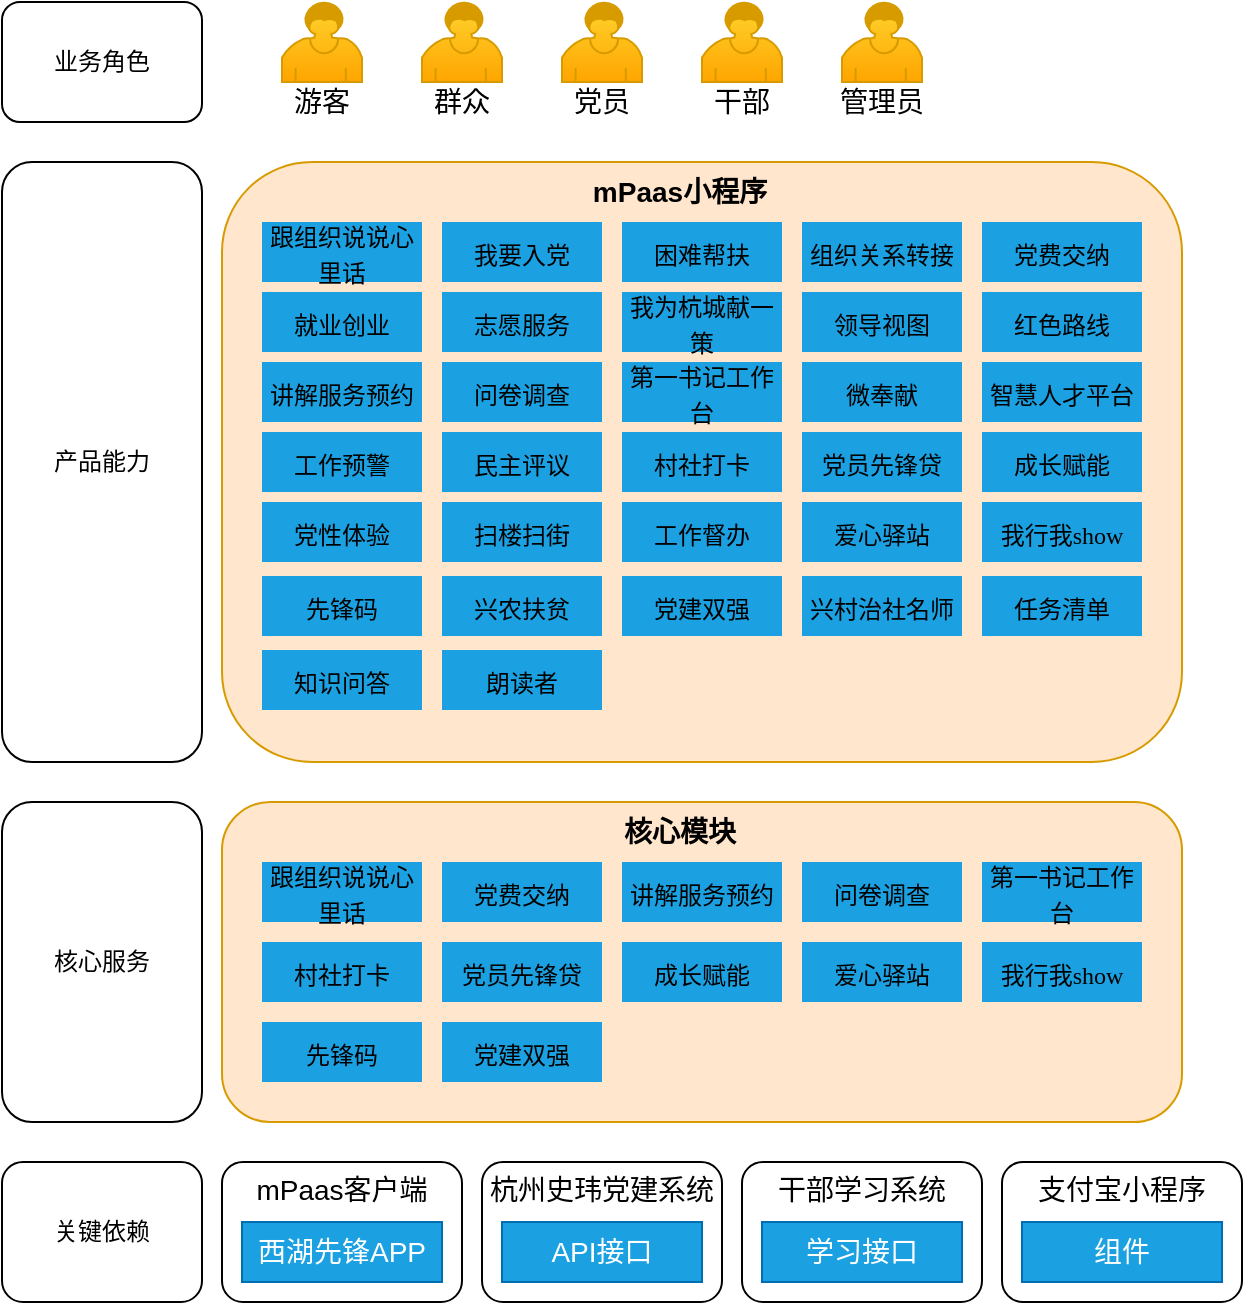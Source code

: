 <mxfile version="13.7.3" type="github">
  <diagram id="prtHgNgQTEPvFCAcTncT" name="Page-1">
    <mxGraphModel dx="892" dy="555" grid="1" gridSize="10" guides="1" tooltips="1" connect="1" arrows="1" fold="1" page="1" pageScale="1" pageWidth="827" pageHeight="1169" math="0" shadow="0">
      <root>
        <mxCell id="0" />
        <mxCell id="1" parent="0" />
        <mxCell id="B4ZthugA1VZ0yfeLqG-1-1" value="业务角色" style="rounded=1;whiteSpace=wrap;html=1;" parent="1" vertex="1">
          <mxGeometry x="80" y="80" width="100" height="60" as="geometry" />
        </mxCell>
        <mxCell id="B4ZthugA1VZ0yfeLqG-1-2" value="" style="rounded=1;whiteSpace=wrap;html=1;fillColor=#ffe6cc;strokeColor=#d79b00;" parent="1" vertex="1">
          <mxGeometry x="190" y="160" width="480" height="300" as="geometry" />
        </mxCell>
        <mxCell id="B4ZthugA1VZ0yfeLqG-1-3" value="产品能力" style="rounded=1;whiteSpace=wrap;html=1;" parent="1" vertex="1">
          <mxGeometry x="80" y="160" width="100" height="300" as="geometry" />
        </mxCell>
        <mxCell id="B4ZthugA1VZ0yfeLqG-1-4" value="核心服务" style="rounded=1;whiteSpace=wrap;html=1;" parent="1" vertex="1">
          <mxGeometry x="80" y="480" width="100" height="160" as="geometry" />
        </mxCell>
        <mxCell id="B4ZthugA1VZ0yfeLqG-1-9" value="&lt;p style=&quot;margin: 0px ; font-stretch: normal ; line-height: normal ; font-family: &amp;#34;pingfang sc&amp;#34;&quot;&gt;&lt;font color=&quot;#000000&quot;&gt;跟组织说说心里话&lt;/font&gt;&lt;/p&gt;" style="rounded=0;whiteSpace=wrap;html=1;fillColor=#1ba1e2;fontColor=#ffffff;strokeColor=none;" parent="1" vertex="1">
          <mxGeometry x="210" y="190" width="80" height="30" as="geometry" />
        </mxCell>
        <mxCell id="B4ZthugA1VZ0yfeLqG-1-10" value="mPaas小程序" style="text;html=1;strokeColor=none;fillColor=none;align=center;verticalAlign=middle;whiteSpace=wrap;rounded=0;glass=0;shadow=0;sketch=0;fontStyle=1;fontSize=14;" parent="1" vertex="1">
          <mxGeometry x="364" y="165" width="110" height="20" as="geometry" />
        </mxCell>
        <mxCell id="B4ZthugA1VZ0yfeLqG-1-11" value="&lt;p style=&quot;margin: 0px ; font-stretch: normal ; line-height: normal ; font-family: &amp;#34;pingfang sc&amp;#34;&quot;&gt;&lt;font color=&quot;#000000&quot;&gt;我要入党&lt;/font&gt;&lt;/p&gt;" style="rounded=0;whiteSpace=wrap;html=1;fillColor=#1ba1e2;fontColor=#ffffff;strokeColor=none;" parent="1" vertex="1">
          <mxGeometry x="300" y="190" width="80" height="30" as="geometry" />
        </mxCell>
        <mxCell id="B4ZthugA1VZ0yfeLqG-1-12" value="&lt;p style=&quot;margin: 0px ; font-stretch: normal ; line-height: normal ; font-family: &amp;#34;pingfang sc&amp;#34;&quot;&gt;&lt;font color=&quot;#000000&quot;&gt;&lt;span&gt;困难帮扶&lt;/span&gt;&lt;/font&gt;&lt;/p&gt;" style="rounded=0;whiteSpace=wrap;html=1;fillColor=#1ba1e2;fontColor=#ffffff;strokeColor=none;" parent="1" vertex="1">
          <mxGeometry x="390" y="190" width="80" height="30" as="geometry" />
        </mxCell>
        <mxCell id="B4ZthugA1VZ0yfeLqG-1-13" value="&lt;p style=&quot;margin: 0px ; font-stretch: normal ; line-height: normal ; font-family: &amp;#34;pingfang sc&amp;#34;&quot;&gt;&lt;font color=&quot;#000000&quot;&gt;&lt;span&gt;组织关系转接&lt;/span&gt;&lt;/font&gt;&lt;/p&gt;" style="rounded=0;whiteSpace=wrap;html=1;fillColor=#1ba1e2;fontColor=#ffffff;strokeColor=none;" parent="1" vertex="1">
          <mxGeometry x="480" y="190" width="80" height="30" as="geometry" />
        </mxCell>
        <mxCell id="B4ZthugA1VZ0yfeLqG-1-14" value="&lt;p style=&quot;margin: 0px ; font-stretch: normal ; line-height: normal ; font-family: &amp;#34;pingfang sc&amp;#34;&quot;&gt;&lt;font color=&quot;#000000&quot;&gt;&lt;span&gt;党费交纳&lt;/span&gt;&lt;/font&gt;&lt;/p&gt;" style="rounded=0;whiteSpace=wrap;html=1;fillColor=#1ba1e2;fontColor=#ffffff;strokeColor=none;" parent="1" vertex="1">
          <mxGeometry x="570" y="190" width="80" height="30" as="geometry" />
        </mxCell>
        <mxCell id="B4ZthugA1VZ0yfeLqG-1-15" value="&lt;p style=&quot;margin: 0px ; font-stretch: normal ; line-height: normal ; font-family: &amp;#34;pingfang sc&amp;#34;&quot;&gt;&lt;font color=&quot;#000000&quot;&gt;&lt;span&gt;就业创业&lt;/span&gt;&lt;/font&gt;&lt;/p&gt;" style="rounded=0;whiteSpace=wrap;html=1;fillColor=#1ba1e2;fontColor=#ffffff;strokeColor=none;" parent="1" vertex="1">
          <mxGeometry x="210" y="225" width="80" height="30" as="geometry" />
        </mxCell>
        <mxCell id="B4ZthugA1VZ0yfeLqG-1-16" value="&lt;p style=&quot;margin: 0px ; font-stretch: normal ; line-height: normal ; font-family: &amp;#34;pingfang sc&amp;#34;&quot;&gt;&lt;font color=&quot;#000000&quot;&gt;&lt;span&gt;志愿服务&lt;/span&gt;&lt;/font&gt;&lt;/p&gt;" style="rounded=0;whiteSpace=wrap;html=1;fillColor=#1ba1e2;fontColor=#ffffff;strokeColor=none;" parent="1" vertex="1">
          <mxGeometry x="300" y="225" width="80" height="30" as="geometry" />
        </mxCell>
        <mxCell id="B4ZthugA1VZ0yfeLqG-1-17" value="&lt;p style=&quot;margin: 0px ; font-stretch: normal ; line-height: normal ; font-family: &amp;#34;pingfang sc&amp;#34;&quot;&gt;&lt;font color=&quot;#000000&quot;&gt;&lt;span&gt;我为杭城献一策&lt;/span&gt;&lt;/font&gt;&lt;/p&gt;" style="rounded=0;whiteSpace=wrap;html=1;fillColor=#1ba1e2;fontColor=#ffffff;strokeColor=none;" parent="1" vertex="1">
          <mxGeometry x="390" y="225" width="80" height="30" as="geometry" />
        </mxCell>
        <mxCell id="B4ZthugA1VZ0yfeLqG-1-18" value="&lt;p style=&quot;margin: 0px ; font-stretch: normal ; line-height: normal ; font-family: &amp;#34;pingfang sc&amp;#34;&quot;&gt;&lt;font color=&quot;#000000&quot;&gt;&lt;span&gt;领导视图&lt;/span&gt;&lt;/font&gt;&lt;/p&gt;" style="rounded=0;whiteSpace=wrap;html=1;fillColor=#1ba1e2;fontColor=#ffffff;strokeColor=none;" parent="1" vertex="1">
          <mxGeometry x="480" y="225" width="80" height="30" as="geometry" />
        </mxCell>
        <mxCell id="B4ZthugA1VZ0yfeLqG-1-19" value="&lt;p style=&quot;margin: 0px ; font-stretch: normal ; line-height: normal ; font-family: &amp;#34;pingfang sc&amp;#34;&quot;&gt;&lt;font color=&quot;#000000&quot;&gt;&lt;span&gt;红色路线&lt;/span&gt;&lt;/font&gt;&lt;/p&gt;" style="rounded=0;whiteSpace=wrap;html=1;fillColor=#1ba1e2;fontColor=#ffffff;strokeColor=none;" parent="1" vertex="1">
          <mxGeometry x="570" y="225" width="80" height="30" as="geometry" />
        </mxCell>
        <mxCell id="B4ZthugA1VZ0yfeLqG-1-20" value="&lt;p style=&quot;margin: 0px ; font-stretch: normal ; line-height: normal ; font-family: &amp;#34;pingfang sc&amp;#34;&quot;&gt;&lt;font color=&quot;#000000&quot;&gt;&lt;span&gt;讲解服务预约&lt;/span&gt;&lt;/font&gt;&lt;/p&gt;" style="rounded=0;whiteSpace=wrap;html=1;fillColor=#1ba1e2;fontColor=#ffffff;strokeColor=none;" parent="1" vertex="1">
          <mxGeometry x="210" y="260" width="80" height="30" as="geometry" />
        </mxCell>
        <mxCell id="B4ZthugA1VZ0yfeLqG-1-21" value="&lt;p style=&quot;margin: 0px ; font-stretch: normal ; line-height: normal ; font-family: &amp;#34;pingfang sc&amp;#34;&quot;&gt;&lt;font color=&quot;#000000&quot;&gt;&lt;span&gt;问卷调查&lt;/span&gt;&lt;/font&gt;&lt;/p&gt;" style="rounded=0;whiteSpace=wrap;html=1;fillColor=#1ba1e2;fontColor=#ffffff;strokeColor=none;" parent="1" vertex="1">
          <mxGeometry x="300" y="260" width="80" height="30" as="geometry" />
        </mxCell>
        <mxCell id="B4ZthugA1VZ0yfeLqG-1-22" value="&lt;p style=&quot;margin: 0px ; font-stretch: normal ; line-height: normal ; font-family: &amp;#34;pingfang sc&amp;#34;&quot;&gt;&lt;font color=&quot;#000000&quot;&gt;&lt;span&gt;第一书记工作台&lt;/span&gt;&lt;/font&gt;&lt;/p&gt;" style="rounded=0;whiteSpace=wrap;html=1;fillColor=#1ba1e2;fontColor=#ffffff;strokeColor=none;" parent="1" vertex="1">
          <mxGeometry x="390" y="260" width="80" height="30" as="geometry" />
        </mxCell>
        <mxCell id="B4ZthugA1VZ0yfeLqG-1-23" value="&lt;p style=&quot;margin: 0px ; font-stretch: normal ; line-height: normal ; font-family: &amp;#34;pingfang sc&amp;#34;&quot;&gt;&lt;font color=&quot;#000000&quot;&gt;&lt;span&gt;微奉献&lt;/span&gt;&lt;/font&gt;&lt;/p&gt;" style="rounded=0;whiteSpace=wrap;html=1;fillColor=#1ba1e2;fontColor=#ffffff;strokeColor=none;" parent="1" vertex="1">
          <mxGeometry x="480" y="260" width="80" height="30" as="geometry" />
        </mxCell>
        <mxCell id="B4ZthugA1VZ0yfeLqG-1-24" value="&lt;p style=&quot;margin: 0px ; font-stretch: normal ; line-height: normal ; font-family: &amp;#34;pingfang sc&amp;#34;&quot;&gt;&lt;font color=&quot;#000000&quot;&gt;&lt;span&gt;智慧人才平台&lt;/span&gt;&lt;/font&gt;&lt;/p&gt;" style="rounded=0;whiteSpace=wrap;html=1;fillColor=#1ba1e2;fontColor=#ffffff;strokeColor=none;" parent="1" vertex="1">
          <mxGeometry x="570" y="260" width="80" height="30" as="geometry" />
        </mxCell>
        <mxCell id="B4ZthugA1VZ0yfeLqG-1-25" value="&lt;p style=&quot;margin: 0px ; font-stretch: normal ; line-height: normal ; font-family: &amp;#34;pingfang sc&amp;#34;&quot;&gt;&lt;font color=&quot;#000000&quot;&gt;&lt;span&gt;工作预警&lt;/span&gt;&lt;/font&gt;&lt;/p&gt;" style="rounded=0;whiteSpace=wrap;html=1;fillColor=#1ba1e2;fontColor=#ffffff;strokeColor=none;" parent="1" vertex="1">
          <mxGeometry x="210" y="295" width="80" height="30" as="geometry" />
        </mxCell>
        <mxCell id="B4ZthugA1VZ0yfeLqG-1-26" value="&lt;p style=&quot;margin: 0px ; font-stretch: normal ; line-height: normal ; font-family: &amp;#34;pingfang sc&amp;#34;&quot;&gt;&lt;font color=&quot;#000000&quot;&gt;&lt;span&gt;民主评议&lt;/span&gt;&lt;/font&gt;&lt;/p&gt;" style="rounded=0;whiteSpace=wrap;html=1;fillColor=#1ba1e2;fontColor=#ffffff;strokeColor=none;" parent="1" vertex="1">
          <mxGeometry x="300" y="295" width="80" height="30" as="geometry" />
        </mxCell>
        <mxCell id="B4ZthugA1VZ0yfeLqG-1-27" value="&lt;p style=&quot;margin: 0px ; font-stretch: normal ; line-height: normal ; font-family: &amp;#34;pingfang sc&amp;#34;&quot;&gt;&lt;font color=&quot;#000000&quot;&gt;&lt;span&gt;村社打卡&lt;/span&gt;&lt;/font&gt;&lt;/p&gt;" style="rounded=0;whiteSpace=wrap;html=1;fillColor=#1ba1e2;fontColor=#ffffff;strokeColor=none;" parent="1" vertex="1">
          <mxGeometry x="390" y="295" width="80" height="30" as="geometry" />
        </mxCell>
        <mxCell id="B4ZthugA1VZ0yfeLqG-1-28" value="&lt;p style=&quot;margin: 0px ; font-stretch: normal ; line-height: normal ; font-family: &amp;#34;pingfang sc&amp;#34;&quot;&gt;&lt;font color=&quot;#000000&quot;&gt;&lt;span&gt;党员先锋贷&lt;/span&gt;&lt;/font&gt;&lt;/p&gt;" style="rounded=0;whiteSpace=wrap;html=1;fillColor=#1ba1e2;fontColor=#ffffff;strokeColor=none;" parent="1" vertex="1">
          <mxGeometry x="480" y="295" width="80" height="30" as="geometry" />
        </mxCell>
        <mxCell id="B4ZthugA1VZ0yfeLqG-1-29" value="&lt;p style=&quot;margin: 0px ; font-stretch: normal ; line-height: normal ; font-family: &amp;#34;pingfang sc&amp;#34;&quot;&gt;&lt;font color=&quot;#000000&quot;&gt;&lt;span&gt;成长赋能&lt;/span&gt;&lt;/font&gt;&lt;/p&gt;" style="rounded=0;whiteSpace=wrap;html=1;fillColor=#1ba1e2;fontColor=#ffffff;strokeColor=none;" parent="1" vertex="1">
          <mxGeometry x="570" y="295" width="80" height="30" as="geometry" />
        </mxCell>
        <mxCell id="B4ZthugA1VZ0yfeLqG-1-30" value="&lt;p style=&quot;margin: 0px ; font-stretch: normal ; line-height: normal ; font-family: &amp;#34;pingfang sc&amp;#34;&quot;&gt;&lt;font color=&quot;#000000&quot;&gt;&lt;span&gt;党性体验&lt;/span&gt;&lt;/font&gt;&lt;/p&gt;" style="rounded=0;whiteSpace=wrap;html=1;fillColor=#1ba1e2;fontColor=#ffffff;strokeColor=none;" parent="1" vertex="1">
          <mxGeometry x="210" y="330" width="80" height="30" as="geometry" />
        </mxCell>
        <mxCell id="B4ZthugA1VZ0yfeLqG-1-31" value="&lt;p style=&quot;margin: 0px ; font-stretch: normal ; line-height: normal ; font-family: &amp;#34;pingfang sc&amp;#34;&quot;&gt;&lt;font color=&quot;#000000&quot;&gt;&lt;span&gt;扫楼扫街&lt;/span&gt;&lt;/font&gt;&lt;/p&gt;" style="rounded=0;whiteSpace=wrap;html=1;fillColor=#1ba1e2;fontColor=#ffffff;strokeColor=none;" parent="1" vertex="1">
          <mxGeometry x="300" y="330" width="80" height="30" as="geometry" />
        </mxCell>
        <mxCell id="B4ZthugA1VZ0yfeLqG-1-32" value="&lt;p style=&quot;margin: 0px ; font-stretch: normal ; line-height: normal ; font-family: &amp;#34;pingfang sc&amp;#34;&quot;&gt;&lt;font color=&quot;#000000&quot;&gt;&lt;span&gt;工作督办&lt;/span&gt;&lt;/font&gt;&lt;/p&gt;" style="rounded=0;whiteSpace=wrap;html=1;fillColor=#1ba1e2;fontColor=#ffffff;strokeColor=none;" parent="1" vertex="1">
          <mxGeometry x="390" y="330" width="80" height="30" as="geometry" />
        </mxCell>
        <mxCell id="B4ZthugA1VZ0yfeLqG-1-33" value="&lt;p style=&quot;margin: 0px ; font-stretch: normal ; line-height: normal ; font-family: &amp;#34;pingfang sc&amp;#34;&quot;&gt;&lt;font color=&quot;#000000&quot;&gt;&lt;span&gt;爱心驿站&lt;/span&gt;&lt;/font&gt;&lt;/p&gt;" style="rounded=0;whiteSpace=wrap;html=1;fillColor=#1ba1e2;fontColor=#ffffff;strokeColor=none;" parent="1" vertex="1">
          <mxGeometry x="480" y="330" width="80" height="30" as="geometry" />
        </mxCell>
        <mxCell id="B4ZthugA1VZ0yfeLqG-1-34" value="&lt;p style=&quot;margin: 0px ; font-stretch: normal ; line-height: normal ; font-family: &amp;#34;pingfang sc&amp;#34;&quot;&gt;&lt;font color=&quot;#000000&quot;&gt;&lt;span&gt;我行我show&lt;/span&gt;&lt;/font&gt;&lt;/p&gt;" style="rounded=0;whiteSpace=wrap;html=1;fillColor=#1ba1e2;fontColor=#ffffff;strokeColor=none;" parent="1" vertex="1">
          <mxGeometry x="570" y="330" width="80" height="30" as="geometry" />
        </mxCell>
        <mxCell id="B4ZthugA1VZ0yfeLqG-1-35" value="&lt;p style=&quot;margin: 0px ; font-stretch: normal ; line-height: normal ; font-family: &amp;#34;pingfang sc&amp;#34;&quot;&gt;&lt;font color=&quot;#000000&quot;&gt;&lt;span&gt;先锋码&lt;/span&gt;&lt;/font&gt;&lt;/p&gt;" style="rounded=0;whiteSpace=wrap;html=1;fillColor=#1ba1e2;fontColor=#ffffff;strokeColor=none;" parent="1" vertex="1">
          <mxGeometry x="210" y="367" width="80" height="30" as="geometry" />
        </mxCell>
        <mxCell id="B4ZthugA1VZ0yfeLqG-1-36" value="&lt;p style=&quot;margin: 0px ; font-stretch: normal ; line-height: normal ; font-family: &amp;#34;pingfang sc&amp;#34;&quot;&gt;&lt;font color=&quot;#000000&quot;&gt;&lt;span&gt;兴农扶贫&lt;/span&gt;&lt;/font&gt;&lt;/p&gt;" style="rounded=0;whiteSpace=wrap;html=1;fillColor=#1ba1e2;fontColor=#ffffff;strokeColor=none;" parent="1" vertex="1">
          <mxGeometry x="300" y="367" width="80" height="30" as="geometry" />
        </mxCell>
        <mxCell id="B4ZthugA1VZ0yfeLqG-1-37" value="&lt;p style=&quot;margin: 0px ; font-stretch: normal ; line-height: normal ; font-family: &amp;#34;pingfang sc&amp;#34;&quot;&gt;&lt;font color=&quot;#000000&quot;&gt;&lt;span&gt;党建双强&lt;/span&gt;&lt;/font&gt;&lt;/p&gt;" style="rounded=0;whiteSpace=wrap;html=1;fillColor=#1ba1e2;fontColor=#ffffff;strokeColor=none;" parent="1" vertex="1">
          <mxGeometry x="390" y="367" width="80" height="30" as="geometry" />
        </mxCell>
        <mxCell id="B4ZthugA1VZ0yfeLqG-1-38" value="&lt;p style=&quot;margin: 0px ; font-stretch: normal ; line-height: normal ; font-family: &amp;#34;pingfang sc&amp;#34;&quot;&gt;&lt;font color=&quot;#000000&quot;&gt;&lt;span&gt;兴村治社名师&lt;/span&gt;&lt;/font&gt;&lt;/p&gt;" style="rounded=0;whiteSpace=wrap;html=1;fillColor=#1ba1e2;fontColor=#ffffff;strokeColor=none;" parent="1" vertex="1">
          <mxGeometry x="480" y="367" width="80" height="30" as="geometry" />
        </mxCell>
        <mxCell id="B4ZthugA1VZ0yfeLqG-1-39" value="&lt;p style=&quot;margin: 0px ; font-stretch: normal ; line-height: normal ; font-family: &amp;#34;pingfang sc&amp;#34;&quot;&gt;&lt;font color=&quot;#000000&quot;&gt;&lt;span&gt;任务清单&lt;/span&gt;&lt;/font&gt;&lt;/p&gt;" style="rounded=0;whiteSpace=wrap;html=1;fillColor=#1ba1e2;fontColor=#ffffff;strokeColor=none;" parent="1" vertex="1">
          <mxGeometry x="570" y="367" width="80" height="30" as="geometry" />
        </mxCell>
        <mxCell id="B4ZthugA1VZ0yfeLqG-1-40" value="&lt;p style=&quot;margin: 0px ; font-stretch: normal ; line-height: normal ; font-family: &amp;#34;pingfang sc&amp;#34;&quot;&gt;&lt;font color=&quot;#000000&quot;&gt;&lt;span&gt;知识问答&lt;/span&gt;&lt;/font&gt;&lt;/p&gt;" style="rounded=0;whiteSpace=wrap;html=1;fillColor=#1ba1e2;fontColor=#ffffff;strokeColor=none;" parent="1" vertex="1">
          <mxGeometry x="210" y="404" width="80" height="30" as="geometry" />
        </mxCell>
        <mxCell id="B4ZthugA1VZ0yfeLqG-1-41" value="&lt;p style=&quot;margin: 0px ; font-stretch: normal ; line-height: normal ; font-family: &amp;#34;pingfang sc&amp;#34;&quot;&gt;&lt;font color=&quot;#000000&quot;&gt;&lt;span&gt;朗读者&lt;/span&gt;&lt;/font&gt;&lt;/p&gt;" style="rounded=0;whiteSpace=wrap;html=1;fillColor=#1ba1e2;fontColor=#ffffff;strokeColor=none;" parent="1" vertex="1">
          <mxGeometry x="300" y="404" width="80" height="30" as="geometry" />
        </mxCell>
        <mxCell id="B4ZthugA1VZ0yfeLqG-1-45" value="" style="rounded=1;whiteSpace=wrap;html=1;fillColor=#ffe6cc;strokeColor=#d79b00;" parent="1" vertex="1">
          <mxGeometry x="190" y="480" width="480" height="160" as="geometry" />
        </mxCell>
        <mxCell id="B4ZthugA1VZ0yfeLqG-1-46" value="&lt;p style=&quot;margin: 0px ; font-stretch: normal ; line-height: normal ; font-family: &amp;#34;pingfang sc&amp;#34;&quot;&gt;&lt;font color=&quot;#000000&quot;&gt;跟组织说说心里话&lt;/font&gt;&lt;/p&gt;" style="rounded=0;whiteSpace=wrap;html=1;fillColor=#1ba1e2;fontColor=#ffffff;strokeColor=none;" parent="1" vertex="1">
          <mxGeometry x="210" y="510" width="80" height="30" as="geometry" />
        </mxCell>
        <mxCell id="B4ZthugA1VZ0yfeLqG-1-47" value="核心模块" style="text;html=1;strokeColor=none;fillColor=none;align=center;verticalAlign=middle;whiteSpace=wrap;rounded=0;glass=0;shadow=0;sketch=0;fontStyle=1;fontSize=14;" parent="1" vertex="1">
          <mxGeometry x="364" y="485" width="110" height="20" as="geometry" />
        </mxCell>
        <mxCell id="B4ZthugA1VZ0yfeLqG-1-51" value="&lt;p style=&quot;margin: 0px ; font-stretch: normal ; line-height: normal ; font-family: &amp;#34;pingfang sc&amp;#34;&quot;&gt;&lt;font color=&quot;#000000&quot;&gt;&lt;span&gt;党费交纳&lt;/span&gt;&lt;/font&gt;&lt;/p&gt;" style="rounded=0;whiteSpace=wrap;html=1;fillColor=#1ba1e2;fontColor=#ffffff;strokeColor=none;" parent="1" vertex="1">
          <mxGeometry x="300" y="510" width="80" height="30" as="geometry" />
        </mxCell>
        <mxCell id="B4ZthugA1VZ0yfeLqG-1-57" value="&lt;p style=&quot;margin: 0px ; font-stretch: normal ; line-height: normal ; font-family: &amp;#34;pingfang sc&amp;#34;&quot;&gt;&lt;font color=&quot;#000000&quot;&gt;&lt;span&gt;讲解服务预约&lt;/span&gt;&lt;/font&gt;&lt;/p&gt;" style="rounded=0;whiteSpace=wrap;html=1;fillColor=#1ba1e2;fontColor=#ffffff;strokeColor=none;" parent="1" vertex="1">
          <mxGeometry x="390" y="510" width="80" height="30" as="geometry" />
        </mxCell>
        <mxCell id="B4ZthugA1VZ0yfeLqG-1-58" value="&lt;p style=&quot;margin: 0px ; font-stretch: normal ; line-height: normal ; font-family: &amp;#34;pingfang sc&amp;#34;&quot;&gt;&lt;font color=&quot;#000000&quot;&gt;&lt;span&gt;问卷调查&lt;/span&gt;&lt;/font&gt;&lt;/p&gt;" style="rounded=0;whiteSpace=wrap;html=1;fillColor=#1ba1e2;fontColor=#ffffff;strokeColor=none;" parent="1" vertex="1">
          <mxGeometry x="480" y="510" width="80" height="30" as="geometry" />
        </mxCell>
        <mxCell id="B4ZthugA1VZ0yfeLqG-1-59" value="&lt;p style=&quot;margin: 0px ; font-stretch: normal ; line-height: normal ; font-family: &amp;#34;pingfang sc&amp;#34;&quot;&gt;&lt;font color=&quot;#000000&quot;&gt;&lt;span&gt;第一书记工作台&lt;/span&gt;&lt;/font&gt;&lt;/p&gt;" style="rounded=0;whiteSpace=wrap;html=1;fillColor=#1ba1e2;fontColor=#ffffff;strokeColor=none;" parent="1" vertex="1">
          <mxGeometry x="570" y="510" width="80" height="30" as="geometry" />
        </mxCell>
        <mxCell id="B4ZthugA1VZ0yfeLqG-1-64" value="&lt;p style=&quot;margin: 0px ; font-stretch: normal ; line-height: normal ; font-family: &amp;#34;pingfang sc&amp;#34;&quot;&gt;&lt;font color=&quot;#000000&quot;&gt;&lt;span&gt;村社打卡&lt;/span&gt;&lt;/font&gt;&lt;/p&gt;" style="rounded=0;whiteSpace=wrap;html=1;fillColor=#1ba1e2;fontColor=#ffffff;strokeColor=none;" parent="1" vertex="1">
          <mxGeometry x="210" y="550" width="80" height="30" as="geometry" />
        </mxCell>
        <mxCell id="B4ZthugA1VZ0yfeLqG-1-65" value="&lt;p style=&quot;margin: 0px ; font-stretch: normal ; line-height: normal ; font-family: &amp;#34;pingfang sc&amp;#34;&quot;&gt;&lt;font color=&quot;#000000&quot;&gt;&lt;span&gt;党员先锋贷&lt;/span&gt;&lt;/font&gt;&lt;/p&gt;" style="rounded=0;whiteSpace=wrap;html=1;fillColor=#1ba1e2;fontColor=#ffffff;strokeColor=none;" parent="1" vertex="1">
          <mxGeometry x="300" y="550" width="80" height="30" as="geometry" />
        </mxCell>
        <mxCell id="B4ZthugA1VZ0yfeLqG-1-66" value="&lt;p style=&quot;margin: 0px ; font-stretch: normal ; line-height: normal ; font-family: &amp;#34;pingfang sc&amp;#34;&quot;&gt;&lt;font color=&quot;#000000&quot;&gt;&lt;span&gt;成长赋能&lt;/span&gt;&lt;/font&gt;&lt;/p&gt;" style="rounded=0;whiteSpace=wrap;html=1;fillColor=#1ba1e2;fontColor=#ffffff;strokeColor=none;" parent="1" vertex="1">
          <mxGeometry x="390" y="550" width="80" height="30" as="geometry" />
        </mxCell>
        <mxCell id="B4ZthugA1VZ0yfeLqG-1-70" value="&lt;p style=&quot;margin: 0px ; font-stretch: normal ; line-height: normal ; font-family: &amp;#34;pingfang sc&amp;#34;&quot;&gt;&lt;font color=&quot;#000000&quot;&gt;&lt;span&gt;爱心驿站&lt;/span&gt;&lt;/font&gt;&lt;/p&gt;" style="rounded=0;whiteSpace=wrap;html=1;fillColor=#1ba1e2;fontColor=#ffffff;strokeColor=none;" parent="1" vertex="1">
          <mxGeometry x="480" y="550" width="80" height="30" as="geometry" />
        </mxCell>
        <mxCell id="B4ZthugA1VZ0yfeLqG-1-71" value="&lt;p style=&quot;margin: 0px ; font-stretch: normal ; line-height: normal ; font-family: &amp;#34;pingfang sc&amp;#34;&quot;&gt;&lt;font color=&quot;#000000&quot;&gt;&lt;span&gt;我行我show&lt;/span&gt;&lt;/font&gt;&lt;/p&gt;" style="rounded=0;whiteSpace=wrap;html=1;fillColor=#1ba1e2;fontColor=#ffffff;strokeColor=none;" parent="1" vertex="1">
          <mxGeometry x="570" y="550" width="80" height="30" as="geometry" />
        </mxCell>
        <mxCell id="B4ZthugA1VZ0yfeLqG-1-72" value="&lt;p style=&quot;margin: 0px ; font-stretch: normal ; line-height: normal ; font-family: &amp;#34;pingfang sc&amp;#34;&quot;&gt;&lt;font color=&quot;#000000&quot;&gt;&lt;span&gt;先锋码&lt;/span&gt;&lt;/font&gt;&lt;/p&gt;" style="rounded=0;whiteSpace=wrap;html=1;fillColor=#1ba1e2;fontColor=#ffffff;strokeColor=none;" parent="1" vertex="1">
          <mxGeometry x="210" y="590" width="80" height="30" as="geometry" />
        </mxCell>
        <mxCell id="B4ZthugA1VZ0yfeLqG-1-74" value="&lt;p style=&quot;margin: 0px ; font-stretch: normal ; line-height: normal ; font-family: &amp;#34;pingfang sc&amp;#34;&quot;&gt;&lt;font color=&quot;#000000&quot;&gt;&lt;span&gt;党建双强&lt;/span&gt;&lt;/font&gt;&lt;/p&gt;" style="rounded=0;whiteSpace=wrap;html=1;fillColor=#1ba1e2;fontColor=#ffffff;strokeColor=none;" parent="1" vertex="1">
          <mxGeometry x="300" y="590" width="80" height="30" as="geometry" />
        </mxCell>
        <mxCell id="B4ZthugA1VZ0yfeLqG-1-79" value="关键依赖" style="rounded=1;whiteSpace=wrap;html=1;" parent="1" vertex="1">
          <mxGeometry x="80" y="660" width="100" height="70" as="geometry" />
        </mxCell>
        <mxCell id="B4ZthugA1VZ0yfeLqG-1-81" value="" style="rounded=1;whiteSpace=wrap;html=1;shadow=0;glass=0;sketch=0;strokeColor=#000000;fillColor=#ffffff;gradientColor=none;fontSize=14;" parent="1" vertex="1">
          <mxGeometry x="320" y="660" width="120" height="70" as="geometry" />
        </mxCell>
        <mxCell id="B4ZthugA1VZ0yfeLqG-1-82" value="杭州史玮党建系统" style="text;html=1;strokeColor=none;fillColor=none;align=center;verticalAlign=middle;whiteSpace=wrap;rounded=0;shadow=0;glass=0;sketch=0;fontSize=14;" parent="1" vertex="1">
          <mxGeometry x="320" y="660" width="120" height="27" as="geometry" />
        </mxCell>
        <mxCell id="B4ZthugA1VZ0yfeLqG-1-83" value="API接口" style="rounded=0;whiteSpace=wrap;html=1;shadow=0;glass=0;sketch=0;strokeColor=#006EAF;fillColor=#1ba1e2;fontSize=14;fontColor=#ffffff;" parent="1" vertex="1">
          <mxGeometry x="330" y="690" width="100" height="30" as="geometry" />
        </mxCell>
        <mxCell id="B4ZthugA1VZ0yfeLqG-1-86" value="" style="rounded=1;whiteSpace=wrap;html=1;shadow=0;glass=0;sketch=0;strokeColor=#000000;fillColor=#ffffff;gradientColor=none;fontSize=14;" parent="1" vertex="1">
          <mxGeometry x="190" y="660" width="120" height="70" as="geometry" />
        </mxCell>
        <mxCell id="B4ZthugA1VZ0yfeLqG-1-87" value="mPaas客户端" style="text;html=1;strokeColor=none;fillColor=none;align=center;verticalAlign=middle;whiteSpace=wrap;rounded=0;shadow=0;glass=0;sketch=0;fontSize=14;" parent="1" vertex="1">
          <mxGeometry x="190" y="660" width="120" height="27" as="geometry" />
        </mxCell>
        <mxCell id="B4ZthugA1VZ0yfeLqG-1-88" value="西湖先锋APP" style="rounded=0;whiteSpace=wrap;html=1;shadow=0;glass=0;sketch=0;strokeColor=#006EAF;fillColor=#1ba1e2;fontSize=14;fontColor=#ffffff;" parent="1" vertex="1">
          <mxGeometry x="200" y="690" width="100" height="30" as="geometry" />
        </mxCell>
        <mxCell id="B4ZthugA1VZ0yfeLqG-1-89" value="" style="rounded=1;whiteSpace=wrap;html=1;shadow=0;glass=0;sketch=0;strokeColor=#000000;fillColor=#ffffff;gradientColor=none;fontSize=14;" parent="1" vertex="1">
          <mxGeometry x="450" y="660" width="120" height="70" as="geometry" />
        </mxCell>
        <mxCell id="B4ZthugA1VZ0yfeLqG-1-90" value="干部学习系统" style="text;html=1;strokeColor=none;fillColor=none;align=center;verticalAlign=middle;whiteSpace=wrap;rounded=0;shadow=0;glass=0;sketch=0;fontSize=14;" parent="1" vertex="1">
          <mxGeometry x="450" y="660" width="120" height="27" as="geometry" />
        </mxCell>
        <mxCell id="B4ZthugA1VZ0yfeLqG-1-91" value="学习接口" style="rounded=0;whiteSpace=wrap;html=1;shadow=0;glass=0;sketch=0;strokeColor=#006EAF;fillColor=#1ba1e2;fontSize=14;fontColor=#ffffff;" parent="1" vertex="1">
          <mxGeometry x="460" y="690" width="100" height="30" as="geometry" />
        </mxCell>
        <mxCell id="B4ZthugA1VZ0yfeLqG-1-92" value="" style="rounded=1;whiteSpace=wrap;html=1;shadow=0;glass=0;sketch=0;strokeColor=#000000;fillColor=#ffffff;gradientColor=none;fontSize=14;" parent="1" vertex="1">
          <mxGeometry x="580" y="660" width="120" height="70" as="geometry" />
        </mxCell>
        <mxCell id="B4ZthugA1VZ0yfeLqG-1-93" value="支付宝小程序" style="text;html=1;strokeColor=none;fillColor=none;align=center;verticalAlign=middle;whiteSpace=wrap;rounded=0;shadow=0;glass=0;sketch=0;fontSize=14;" parent="1" vertex="1">
          <mxGeometry x="580" y="660" width="120" height="27" as="geometry" />
        </mxCell>
        <mxCell id="B4ZthugA1VZ0yfeLqG-1-94" value="组件" style="rounded=0;whiteSpace=wrap;html=1;shadow=0;glass=0;sketch=0;strokeColor=#006EAF;fillColor=#1ba1e2;fontSize=14;fontColor=#ffffff;" parent="1" vertex="1">
          <mxGeometry x="590" y="690" width="100" height="30" as="geometry" />
        </mxCell>
        <mxCell id="B4ZthugA1VZ0yfeLqG-1-99" value="" style="shape=mxgraph.bpmn.user_task;html=1;outlineConnect=0;rounded=0;shadow=0;glass=0;sketch=0;fontSize=14;fillColor=#ffcd28;strokeColor=#d79b00;gradientColor=#ffa500;" parent="1" vertex="1">
          <mxGeometry x="220" y="80" width="40" height="40" as="geometry" />
        </mxCell>
        <mxCell id="B4ZthugA1VZ0yfeLqG-1-101" value="游客" style="text;html=1;strokeColor=none;fillColor=none;align=center;verticalAlign=middle;whiteSpace=wrap;rounded=0;shadow=0;glass=0;sketch=0;fontSize=14;" parent="1" vertex="1">
          <mxGeometry x="220" y="120" width="40" height="20" as="geometry" />
        </mxCell>
        <mxCell id="B4ZthugA1VZ0yfeLqG-1-102" value="" style="shape=mxgraph.bpmn.user_task;html=1;outlineConnect=0;rounded=0;shadow=0;glass=0;sketch=0;fontSize=14;fillColor=#ffcd28;strokeColor=#d79b00;gradientColor=#ffa500;" parent="1" vertex="1">
          <mxGeometry x="290" y="80" width="40" height="40" as="geometry" />
        </mxCell>
        <mxCell id="B4ZthugA1VZ0yfeLqG-1-103" value="群众" style="text;html=1;strokeColor=none;fillColor=none;align=center;verticalAlign=middle;whiteSpace=wrap;rounded=0;shadow=0;glass=0;sketch=0;fontSize=14;" parent="1" vertex="1">
          <mxGeometry x="290" y="120" width="40" height="20" as="geometry" />
        </mxCell>
        <mxCell id="B4ZthugA1VZ0yfeLqG-1-107" value="" style="shape=mxgraph.bpmn.user_task;html=1;outlineConnect=0;rounded=0;shadow=0;glass=0;sketch=0;fontSize=14;fillColor=#ffcd28;strokeColor=#d79b00;gradientColor=#ffa500;" parent="1" vertex="1">
          <mxGeometry x="360" y="80" width="40" height="40" as="geometry" />
        </mxCell>
        <mxCell id="B4ZthugA1VZ0yfeLqG-1-108" value="党员" style="text;html=1;strokeColor=none;fillColor=none;align=center;verticalAlign=middle;whiteSpace=wrap;rounded=0;shadow=0;glass=0;sketch=0;fontSize=14;" parent="1" vertex="1">
          <mxGeometry x="360" y="120" width="40" height="20" as="geometry" />
        </mxCell>
        <mxCell id="B4ZthugA1VZ0yfeLqG-1-109" value="" style="shape=mxgraph.bpmn.user_task;html=1;outlineConnect=0;rounded=0;shadow=0;glass=0;sketch=0;fontSize=14;fillColor=#ffcd28;strokeColor=#d79b00;gradientColor=#ffa500;" parent="1" vertex="1">
          <mxGeometry x="430" y="80" width="40" height="40" as="geometry" />
        </mxCell>
        <mxCell id="B4ZthugA1VZ0yfeLqG-1-110" value="干部" style="text;html=1;strokeColor=none;fillColor=none;align=center;verticalAlign=middle;whiteSpace=wrap;rounded=0;shadow=0;glass=0;sketch=0;fontSize=14;" parent="1" vertex="1">
          <mxGeometry x="430" y="120" width="40" height="20" as="geometry" />
        </mxCell>
        <mxCell id="B4ZthugA1VZ0yfeLqG-1-111" value="" style="shape=mxgraph.bpmn.user_task;html=1;outlineConnect=0;rounded=0;shadow=0;glass=0;sketch=0;fontSize=14;fillColor=#ffcd28;strokeColor=#d79b00;gradientColor=#ffa500;" parent="1" vertex="1">
          <mxGeometry x="500" y="80" width="40" height="40" as="geometry" />
        </mxCell>
        <mxCell id="B4ZthugA1VZ0yfeLqG-1-112" value="管理员" style="text;html=1;strokeColor=none;fillColor=none;align=center;verticalAlign=middle;whiteSpace=wrap;rounded=0;shadow=0;glass=0;sketch=0;fontSize=14;" parent="1" vertex="1">
          <mxGeometry x="490" y="120" width="60" height="20" as="geometry" />
        </mxCell>
      </root>
    </mxGraphModel>
  </diagram>
</mxfile>
